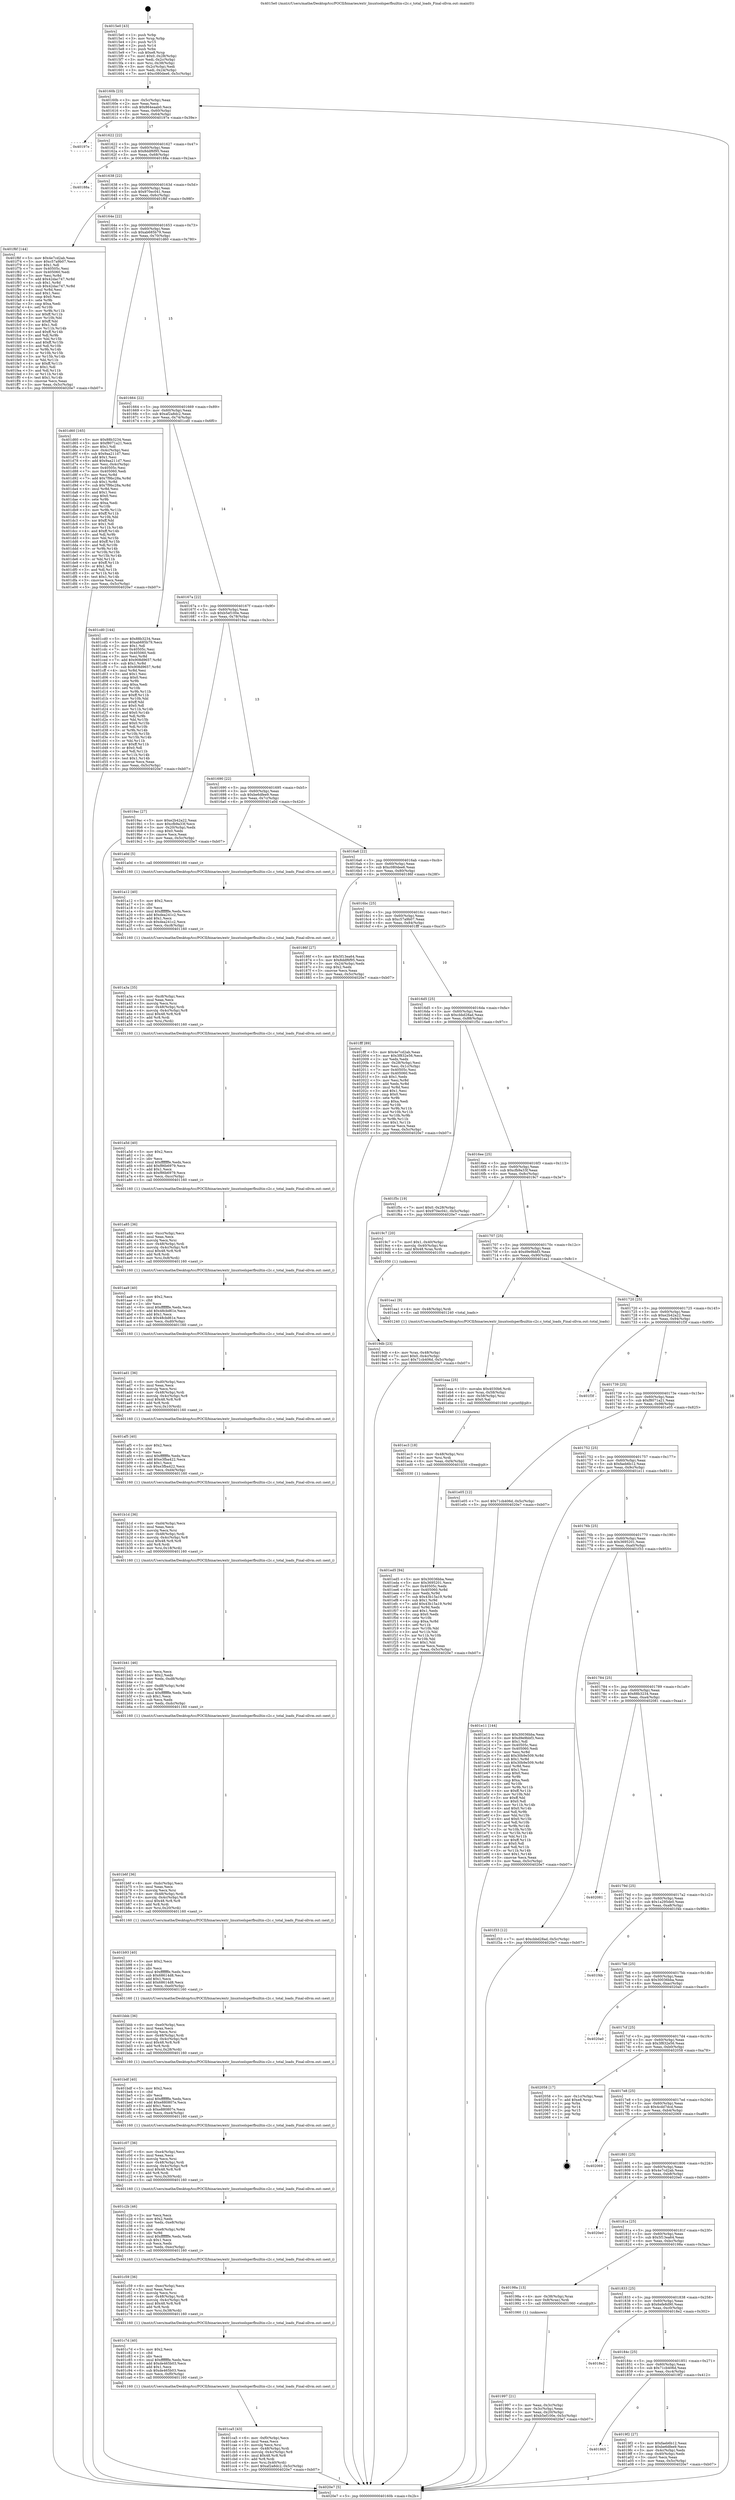digraph "0x4015e0" {
  label = "0x4015e0 (/mnt/c/Users/mathe/Desktop/tcc/POCII/binaries/extr_linuxtoolsperfbuiltin-c2c.c_total_loads_Final-ollvm.out::main(0))"
  labelloc = "t"
  node[shape=record]

  Entry [label="",width=0.3,height=0.3,shape=circle,fillcolor=black,style=filled]
  "0x40160b" [label="{
     0x40160b [23]\l
     | [instrs]\l
     &nbsp;&nbsp;0x40160b \<+3\>: mov -0x5c(%rbp),%eax\l
     &nbsp;&nbsp;0x40160e \<+2\>: mov %eax,%ecx\l
     &nbsp;&nbsp;0x401610 \<+6\>: sub $0x864eaab0,%ecx\l
     &nbsp;&nbsp;0x401616 \<+3\>: mov %eax,-0x60(%rbp)\l
     &nbsp;&nbsp;0x401619 \<+3\>: mov %ecx,-0x64(%rbp)\l
     &nbsp;&nbsp;0x40161c \<+6\>: je 000000000040197e \<main+0x39e\>\l
  }"]
  "0x40197e" [label="{
     0x40197e\l
  }", style=dashed]
  "0x401622" [label="{
     0x401622 [22]\l
     | [instrs]\l
     &nbsp;&nbsp;0x401622 \<+5\>: jmp 0000000000401627 \<main+0x47\>\l
     &nbsp;&nbsp;0x401627 \<+3\>: mov -0x60(%rbp),%eax\l
     &nbsp;&nbsp;0x40162a \<+5\>: sub $0x8ddf6f95,%eax\l
     &nbsp;&nbsp;0x40162f \<+3\>: mov %eax,-0x68(%rbp)\l
     &nbsp;&nbsp;0x401632 \<+6\>: je 000000000040188a \<main+0x2aa\>\l
  }"]
  Exit [label="",width=0.3,height=0.3,shape=circle,fillcolor=black,style=filled,peripheries=2]
  "0x40188a" [label="{
     0x40188a\l
  }", style=dashed]
  "0x401638" [label="{
     0x401638 [22]\l
     | [instrs]\l
     &nbsp;&nbsp;0x401638 \<+5\>: jmp 000000000040163d \<main+0x5d\>\l
     &nbsp;&nbsp;0x40163d \<+3\>: mov -0x60(%rbp),%eax\l
     &nbsp;&nbsp;0x401640 \<+5\>: sub $0x970ec041,%eax\l
     &nbsp;&nbsp;0x401645 \<+3\>: mov %eax,-0x6c(%rbp)\l
     &nbsp;&nbsp;0x401648 \<+6\>: je 0000000000401f6f \<main+0x98f\>\l
  }"]
  "0x401ed5" [label="{
     0x401ed5 [94]\l
     | [instrs]\l
     &nbsp;&nbsp;0x401ed5 \<+5\>: mov $0x30036bba,%eax\l
     &nbsp;&nbsp;0x401eda \<+5\>: mov $0x3695201,%ecx\l
     &nbsp;&nbsp;0x401edf \<+7\>: mov 0x40505c,%edx\l
     &nbsp;&nbsp;0x401ee6 \<+8\>: mov 0x405060,%r8d\l
     &nbsp;&nbsp;0x401eee \<+3\>: mov %edx,%r9d\l
     &nbsp;&nbsp;0x401ef1 \<+7\>: sub $0x43b15a19,%r9d\l
     &nbsp;&nbsp;0x401ef8 \<+4\>: sub $0x1,%r9d\l
     &nbsp;&nbsp;0x401efc \<+7\>: add $0x43b15a19,%r9d\l
     &nbsp;&nbsp;0x401f03 \<+4\>: imul %r9d,%edx\l
     &nbsp;&nbsp;0x401f07 \<+3\>: and $0x1,%edx\l
     &nbsp;&nbsp;0x401f0a \<+3\>: cmp $0x0,%edx\l
     &nbsp;&nbsp;0x401f0d \<+4\>: sete %r10b\l
     &nbsp;&nbsp;0x401f11 \<+4\>: cmp $0xa,%r8d\l
     &nbsp;&nbsp;0x401f15 \<+4\>: setl %r11b\l
     &nbsp;&nbsp;0x401f19 \<+3\>: mov %r10b,%bl\l
     &nbsp;&nbsp;0x401f1c \<+3\>: and %r11b,%bl\l
     &nbsp;&nbsp;0x401f1f \<+3\>: xor %r11b,%r10b\l
     &nbsp;&nbsp;0x401f22 \<+3\>: or %r10b,%bl\l
     &nbsp;&nbsp;0x401f25 \<+3\>: test $0x1,%bl\l
     &nbsp;&nbsp;0x401f28 \<+3\>: cmovne %ecx,%eax\l
     &nbsp;&nbsp;0x401f2b \<+3\>: mov %eax,-0x5c(%rbp)\l
     &nbsp;&nbsp;0x401f2e \<+5\>: jmp 00000000004020e7 \<main+0xb07\>\l
  }"]
  "0x401f6f" [label="{
     0x401f6f [144]\l
     | [instrs]\l
     &nbsp;&nbsp;0x401f6f \<+5\>: mov $0x4e7cd2ab,%eax\l
     &nbsp;&nbsp;0x401f74 \<+5\>: mov $0xc57a9b07,%ecx\l
     &nbsp;&nbsp;0x401f79 \<+2\>: mov $0x1,%dl\l
     &nbsp;&nbsp;0x401f7b \<+7\>: mov 0x40505c,%esi\l
     &nbsp;&nbsp;0x401f82 \<+7\>: mov 0x405060,%edi\l
     &nbsp;&nbsp;0x401f89 \<+3\>: mov %esi,%r8d\l
     &nbsp;&nbsp;0x401f8c \<+7\>: add $0x42dac747,%r8d\l
     &nbsp;&nbsp;0x401f93 \<+4\>: sub $0x1,%r8d\l
     &nbsp;&nbsp;0x401f97 \<+7\>: sub $0x42dac747,%r8d\l
     &nbsp;&nbsp;0x401f9e \<+4\>: imul %r8d,%esi\l
     &nbsp;&nbsp;0x401fa2 \<+3\>: and $0x1,%esi\l
     &nbsp;&nbsp;0x401fa5 \<+3\>: cmp $0x0,%esi\l
     &nbsp;&nbsp;0x401fa8 \<+4\>: sete %r9b\l
     &nbsp;&nbsp;0x401fac \<+3\>: cmp $0xa,%edi\l
     &nbsp;&nbsp;0x401faf \<+4\>: setl %r10b\l
     &nbsp;&nbsp;0x401fb3 \<+3\>: mov %r9b,%r11b\l
     &nbsp;&nbsp;0x401fb6 \<+4\>: xor $0xff,%r11b\l
     &nbsp;&nbsp;0x401fba \<+3\>: mov %r10b,%bl\l
     &nbsp;&nbsp;0x401fbd \<+3\>: xor $0xff,%bl\l
     &nbsp;&nbsp;0x401fc0 \<+3\>: xor $0x1,%dl\l
     &nbsp;&nbsp;0x401fc3 \<+3\>: mov %r11b,%r14b\l
     &nbsp;&nbsp;0x401fc6 \<+4\>: and $0xff,%r14b\l
     &nbsp;&nbsp;0x401fca \<+3\>: and %dl,%r9b\l
     &nbsp;&nbsp;0x401fcd \<+3\>: mov %bl,%r15b\l
     &nbsp;&nbsp;0x401fd0 \<+4\>: and $0xff,%r15b\l
     &nbsp;&nbsp;0x401fd4 \<+3\>: and %dl,%r10b\l
     &nbsp;&nbsp;0x401fd7 \<+3\>: or %r9b,%r14b\l
     &nbsp;&nbsp;0x401fda \<+3\>: or %r10b,%r15b\l
     &nbsp;&nbsp;0x401fdd \<+3\>: xor %r15b,%r14b\l
     &nbsp;&nbsp;0x401fe0 \<+3\>: or %bl,%r11b\l
     &nbsp;&nbsp;0x401fe3 \<+4\>: xor $0xff,%r11b\l
     &nbsp;&nbsp;0x401fe7 \<+3\>: or $0x1,%dl\l
     &nbsp;&nbsp;0x401fea \<+3\>: and %dl,%r11b\l
     &nbsp;&nbsp;0x401fed \<+3\>: or %r11b,%r14b\l
     &nbsp;&nbsp;0x401ff0 \<+4\>: test $0x1,%r14b\l
     &nbsp;&nbsp;0x401ff4 \<+3\>: cmovne %ecx,%eax\l
     &nbsp;&nbsp;0x401ff7 \<+3\>: mov %eax,-0x5c(%rbp)\l
     &nbsp;&nbsp;0x401ffa \<+5\>: jmp 00000000004020e7 \<main+0xb07\>\l
  }"]
  "0x40164e" [label="{
     0x40164e [22]\l
     | [instrs]\l
     &nbsp;&nbsp;0x40164e \<+5\>: jmp 0000000000401653 \<main+0x73\>\l
     &nbsp;&nbsp;0x401653 \<+3\>: mov -0x60(%rbp),%eax\l
     &nbsp;&nbsp;0x401656 \<+5\>: sub $0xab685b79,%eax\l
     &nbsp;&nbsp;0x40165b \<+3\>: mov %eax,-0x70(%rbp)\l
     &nbsp;&nbsp;0x40165e \<+6\>: je 0000000000401d60 \<main+0x780\>\l
  }"]
  "0x401ec3" [label="{
     0x401ec3 [18]\l
     | [instrs]\l
     &nbsp;&nbsp;0x401ec3 \<+4\>: mov -0x48(%rbp),%rsi\l
     &nbsp;&nbsp;0x401ec7 \<+3\>: mov %rsi,%rdi\l
     &nbsp;&nbsp;0x401eca \<+6\>: mov %eax,-0xf4(%rbp)\l
     &nbsp;&nbsp;0x401ed0 \<+5\>: call 0000000000401030 \<free@plt\>\l
     | [calls]\l
     &nbsp;&nbsp;0x401030 \{1\} (unknown)\l
  }"]
  "0x401d60" [label="{
     0x401d60 [165]\l
     | [instrs]\l
     &nbsp;&nbsp;0x401d60 \<+5\>: mov $0x88b3234,%eax\l
     &nbsp;&nbsp;0x401d65 \<+5\>: mov $0xf8071a21,%ecx\l
     &nbsp;&nbsp;0x401d6a \<+2\>: mov $0x1,%dl\l
     &nbsp;&nbsp;0x401d6c \<+3\>: mov -0x4c(%rbp),%esi\l
     &nbsp;&nbsp;0x401d6f \<+6\>: sub $0x9aa211d7,%esi\l
     &nbsp;&nbsp;0x401d75 \<+3\>: add $0x1,%esi\l
     &nbsp;&nbsp;0x401d78 \<+6\>: add $0x9aa211d7,%esi\l
     &nbsp;&nbsp;0x401d7e \<+3\>: mov %esi,-0x4c(%rbp)\l
     &nbsp;&nbsp;0x401d81 \<+7\>: mov 0x40505c,%esi\l
     &nbsp;&nbsp;0x401d88 \<+7\>: mov 0x405060,%edi\l
     &nbsp;&nbsp;0x401d8f \<+3\>: mov %esi,%r8d\l
     &nbsp;&nbsp;0x401d92 \<+7\>: add $0x7f9bc28a,%r8d\l
     &nbsp;&nbsp;0x401d99 \<+4\>: sub $0x1,%r8d\l
     &nbsp;&nbsp;0x401d9d \<+7\>: sub $0x7f9bc28a,%r8d\l
     &nbsp;&nbsp;0x401da4 \<+4\>: imul %r8d,%esi\l
     &nbsp;&nbsp;0x401da8 \<+3\>: and $0x1,%esi\l
     &nbsp;&nbsp;0x401dab \<+3\>: cmp $0x0,%esi\l
     &nbsp;&nbsp;0x401dae \<+4\>: sete %r9b\l
     &nbsp;&nbsp;0x401db2 \<+3\>: cmp $0xa,%edi\l
     &nbsp;&nbsp;0x401db5 \<+4\>: setl %r10b\l
     &nbsp;&nbsp;0x401db9 \<+3\>: mov %r9b,%r11b\l
     &nbsp;&nbsp;0x401dbc \<+4\>: xor $0xff,%r11b\l
     &nbsp;&nbsp;0x401dc0 \<+3\>: mov %r10b,%bl\l
     &nbsp;&nbsp;0x401dc3 \<+3\>: xor $0xff,%bl\l
     &nbsp;&nbsp;0x401dc6 \<+3\>: xor $0x1,%dl\l
     &nbsp;&nbsp;0x401dc9 \<+3\>: mov %r11b,%r14b\l
     &nbsp;&nbsp;0x401dcc \<+4\>: and $0xff,%r14b\l
     &nbsp;&nbsp;0x401dd0 \<+3\>: and %dl,%r9b\l
     &nbsp;&nbsp;0x401dd3 \<+3\>: mov %bl,%r15b\l
     &nbsp;&nbsp;0x401dd6 \<+4\>: and $0xff,%r15b\l
     &nbsp;&nbsp;0x401dda \<+3\>: and %dl,%r10b\l
     &nbsp;&nbsp;0x401ddd \<+3\>: or %r9b,%r14b\l
     &nbsp;&nbsp;0x401de0 \<+3\>: or %r10b,%r15b\l
     &nbsp;&nbsp;0x401de3 \<+3\>: xor %r15b,%r14b\l
     &nbsp;&nbsp;0x401de6 \<+3\>: or %bl,%r11b\l
     &nbsp;&nbsp;0x401de9 \<+4\>: xor $0xff,%r11b\l
     &nbsp;&nbsp;0x401ded \<+3\>: or $0x1,%dl\l
     &nbsp;&nbsp;0x401df0 \<+3\>: and %dl,%r11b\l
     &nbsp;&nbsp;0x401df3 \<+3\>: or %r11b,%r14b\l
     &nbsp;&nbsp;0x401df6 \<+4\>: test $0x1,%r14b\l
     &nbsp;&nbsp;0x401dfa \<+3\>: cmovne %ecx,%eax\l
     &nbsp;&nbsp;0x401dfd \<+3\>: mov %eax,-0x5c(%rbp)\l
     &nbsp;&nbsp;0x401e00 \<+5\>: jmp 00000000004020e7 \<main+0xb07\>\l
  }"]
  "0x401664" [label="{
     0x401664 [22]\l
     | [instrs]\l
     &nbsp;&nbsp;0x401664 \<+5\>: jmp 0000000000401669 \<main+0x89\>\l
     &nbsp;&nbsp;0x401669 \<+3\>: mov -0x60(%rbp),%eax\l
     &nbsp;&nbsp;0x40166c \<+5\>: sub $0xaf2a8dc2,%eax\l
     &nbsp;&nbsp;0x401671 \<+3\>: mov %eax,-0x74(%rbp)\l
     &nbsp;&nbsp;0x401674 \<+6\>: je 0000000000401cd0 \<main+0x6f0\>\l
  }"]
  "0x401eaa" [label="{
     0x401eaa [25]\l
     | [instrs]\l
     &nbsp;&nbsp;0x401eaa \<+10\>: movabs $0x4030b6,%rdi\l
     &nbsp;&nbsp;0x401eb4 \<+4\>: mov %rax,-0x58(%rbp)\l
     &nbsp;&nbsp;0x401eb8 \<+4\>: mov -0x58(%rbp),%rsi\l
     &nbsp;&nbsp;0x401ebc \<+2\>: mov $0x0,%al\l
     &nbsp;&nbsp;0x401ebe \<+5\>: call 0000000000401040 \<printf@plt\>\l
     | [calls]\l
     &nbsp;&nbsp;0x401040 \{1\} (unknown)\l
  }"]
  "0x401cd0" [label="{
     0x401cd0 [144]\l
     | [instrs]\l
     &nbsp;&nbsp;0x401cd0 \<+5\>: mov $0x88b3234,%eax\l
     &nbsp;&nbsp;0x401cd5 \<+5\>: mov $0xab685b79,%ecx\l
     &nbsp;&nbsp;0x401cda \<+2\>: mov $0x1,%dl\l
     &nbsp;&nbsp;0x401cdc \<+7\>: mov 0x40505c,%esi\l
     &nbsp;&nbsp;0x401ce3 \<+7\>: mov 0x405060,%edi\l
     &nbsp;&nbsp;0x401cea \<+3\>: mov %esi,%r8d\l
     &nbsp;&nbsp;0x401ced \<+7\>: add $0x908d9657,%r8d\l
     &nbsp;&nbsp;0x401cf4 \<+4\>: sub $0x1,%r8d\l
     &nbsp;&nbsp;0x401cf8 \<+7\>: sub $0x908d9657,%r8d\l
     &nbsp;&nbsp;0x401cff \<+4\>: imul %r8d,%esi\l
     &nbsp;&nbsp;0x401d03 \<+3\>: and $0x1,%esi\l
     &nbsp;&nbsp;0x401d06 \<+3\>: cmp $0x0,%esi\l
     &nbsp;&nbsp;0x401d09 \<+4\>: sete %r9b\l
     &nbsp;&nbsp;0x401d0d \<+3\>: cmp $0xa,%edi\l
     &nbsp;&nbsp;0x401d10 \<+4\>: setl %r10b\l
     &nbsp;&nbsp;0x401d14 \<+3\>: mov %r9b,%r11b\l
     &nbsp;&nbsp;0x401d17 \<+4\>: xor $0xff,%r11b\l
     &nbsp;&nbsp;0x401d1b \<+3\>: mov %r10b,%bl\l
     &nbsp;&nbsp;0x401d1e \<+3\>: xor $0xff,%bl\l
     &nbsp;&nbsp;0x401d21 \<+3\>: xor $0x0,%dl\l
     &nbsp;&nbsp;0x401d24 \<+3\>: mov %r11b,%r14b\l
     &nbsp;&nbsp;0x401d27 \<+4\>: and $0x0,%r14b\l
     &nbsp;&nbsp;0x401d2b \<+3\>: and %dl,%r9b\l
     &nbsp;&nbsp;0x401d2e \<+3\>: mov %bl,%r15b\l
     &nbsp;&nbsp;0x401d31 \<+4\>: and $0x0,%r15b\l
     &nbsp;&nbsp;0x401d35 \<+3\>: and %dl,%r10b\l
     &nbsp;&nbsp;0x401d38 \<+3\>: or %r9b,%r14b\l
     &nbsp;&nbsp;0x401d3b \<+3\>: or %r10b,%r15b\l
     &nbsp;&nbsp;0x401d3e \<+3\>: xor %r15b,%r14b\l
     &nbsp;&nbsp;0x401d41 \<+3\>: or %bl,%r11b\l
     &nbsp;&nbsp;0x401d44 \<+4\>: xor $0xff,%r11b\l
     &nbsp;&nbsp;0x401d48 \<+3\>: or $0x0,%dl\l
     &nbsp;&nbsp;0x401d4b \<+3\>: and %dl,%r11b\l
     &nbsp;&nbsp;0x401d4e \<+3\>: or %r11b,%r14b\l
     &nbsp;&nbsp;0x401d51 \<+4\>: test $0x1,%r14b\l
     &nbsp;&nbsp;0x401d55 \<+3\>: cmovne %ecx,%eax\l
     &nbsp;&nbsp;0x401d58 \<+3\>: mov %eax,-0x5c(%rbp)\l
     &nbsp;&nbsp;0x401d5b \<+5\>: jmp 00000000004020e7 \<main+0xb07\>\l
  }"]
  "0x40167a" [label="{
     0x40167a [22]\l
     | [instrs]\l
     &nbsp;&nbsp;0x40167a \<+5\>: jmp 000000000040167f \<main+0x9f\>\l
     &nbsp;&nbsp;0x40167f \<+3\>: mov -0x60(%rbp),%eax\l
     &nbsp;&nbsp;0x401682 \<+5\>: sub $0xb5ef100e,%eax\l
     &nbsp;&nbsp;0x401687 \<+3\>: mov %eax,-0x78(%rbp)\l
     &nbsp;&nbsp;0x40168a \<+6\>: je 00000000004019ac \<main+0x3cc\>\l
  }"]
  "0x401ca5" [label="{
     0x401ca5 [43]\l
     | [instrs]\l
     &nbsp;&nbsp;0x401ca5 \<+6\>: mov -0xf0(%rbp),%ecx\l
     &nbsp;&nbsp;0x401cab \<+3\>: imul %eax,%ecx\l
     &nbsp;&nbsp;0x401cae \<+3\>: movslq %ecx,%rsi\l
     &nbsp;&nbsp;0x401cb1 \<+4\>: mov -0x48(%rbp),%rdi\l
     &nbsp;&nbsp;0x401cb5 \<+4\>: movslq -0x4c(%rbp),%r8\l
     &nbsp;&nbsp;0x401cb9 \<+4\>: imul $0x48,%r8,%r8\l
     &nbsp;&nbsp;0x401cbd \<+3\>: add %r8,%rdi\l
     &nbsp;&nbsp;0x401cc0 \<+4\>: mov %rsi,0x40(%rdi)\l
     &nbsp;&nbsp;0x401cc4 \<+7\>: movl $0xaf2a8dc2,-0x5c(%rbp)\l
     &nbsp;&nbsp;0x401ccb \<+5\>: jmp 00000000004020e7 \<main+0xb07\>\l
  }"]
  "0x4019ac" [label="{
     0x4019ac [27]\l
     | [instrs]\l
     &nbsp;&nbsp;0x4019ac \<+5\>: mov $0xe2b42a22,%eax\l
     &nbsp;&nbsp;0x4019b1 \<+5\>: mov $0xcfb9a33f,%ecx\l
     &nbsp;&nbsp;0x4019b6 \<+3\>: mov -0x20(%rbp),%edx\l
     &nbsp;&nbsp;0x4019b9 \<+3\>: cmp $0x0,%edx\l
     &nbsp;&nbsp;0x4019bc \<+3\>: cmove %ecx,%eax\l
     &nbsp;&nbsp;0x4019bf \<+3\>: mov %eax,-0x5c(%rbp)\l
     &nbsp;&nbsp;0x4019c2 \<+5\>: jmp 00000000004020e7 \<main+0xb07\>\l
  }"]
  "0x401690" [label="{
     0x401690 [22]\l
     | [instrs]\l
     &nbsp;&nbsp;0x401690 \<+5\>: jmp 0000000000401695 \<main+0xb5\>\l
     &nbsp;&nbsp;0x401695 \<+3\>: mov -0x60(%rbp),%eax\l
     &nbsp;&nbsp;0x401698 \<+5\>: sub $0xbe6dfee9,%eax\l
     &nbsp;&nbsp;0x40169d \<+3\>: mov %eax,-0x7c(%rbp)\l
     &nbsp;&nbsp;0x4016a0 \<+6\>: je 0000000000401a0d \<main+0x42d\>\l
  }"]
  "0x401c7d" [label="{
     0x401c7d [40]\l
     | [instrs]\l
     &nbsp;&nbsp;0x401c7d \<+5\>: mov $0x2,%ecx\l
     &nbsp;&nbsp;0x401c82 \<+1\>: cltd\l
     &nbsp;&nbsp;0x401c83 \<+2\>: idiv %ecx\l
     &nbsp;&nbsp;0x401c85 \<+6\>: imul $0xfffffffe,%edx,%ecx\l
     &nbsp;&nbsp;0x401c8b \<+6\>: add $0xde465b03,%ecx\l
     &nbsp;&nbsp;0x401c91 \<+3\>: add $0x1,%ecx\l
     &nbsp;&nbsp;0x401c94 \<+6\>: sub $0xde465b03,%ecx\l
     &nbsp;&nbsp;0x401c9a \<+6\>: mov %ecx,-0xf0(%rbp)\l
     &nbsp;&nbsp;0x401ca0 \<+5\>: call 0000000000401160 \<next_i\>\l
     | [calls]\l
     &nbsp;&nbsp;0x401160 \{1\} (/mnt/c/Users/mathe/Desktop/tcc/POCII/binaries/extr_linuxtoolsperfbuiltin-c2c.c_total_loads_Final-ollvm.out::next_i)\l
  }"]
  "0x401a0d" [label="{
     0x401a0d [5]\l
     | [instrs]\l
     &nbsp;&nbsp;0x401a0d \<+5\>: call 0000000000401160 \<next_i\>\l
     | [calls]\l
     &nbsp;&nbsp;0x401160 \{1\} (/mnt/c/Users/mathe/Desktop/tcc/POCII/binaries/extr_linuxtoolsperfbuiltin-c2c.c_total_loads_Final-ollvm.out::next_i)\l
  }"]
  "0x4016a6" [label="{
     0x4016a6 [22]\l
     | [instrs]\l
     &nbsp;&nbsp;0x4016a6 \<+5\>: jmp 00000000004016ab \<main+0xcb\>\l
     &nbsp;&nbsp;0x4016ab \<+3\>: mov -0x60(%rbp),%eax\l
     &nbsp;&nbsp;0x4016ae \<+5\>: sub $0xc080dee6,%eax\l
     &nbsp;&nbsp;0x4016b3 \<+3\>: mov %eax,-0x80(%rbp)\l
     &nbsp;&nbsp;0x4016b6 \<+6\>: je 000000000040186f \<main+0x28f\>\l
  }"]
  "0x401c59" [label="{
     0x401c59 [36]\l
     | [instrs]\l
     &nbsp;&nbsp;0x401c59 \<+6\>: mov -0xec(%rbp),%ecx\l
     &nbsp;&nbsp;0x401c5f \<+3\>: imul %eax,%ecx\l
     &nbsp;&nbsp;0x401c62 \<+3\>: movslq %ecx,%rsi\l
     &nbsp;&nbsp;0x401c65 \<+4\>: mov -0x48(%rbp),%rdi\l
     &nbsp;&nbsp;0x401c69 \<+4\>: movslq -0x4c(%rbp),%r8\l
     &nbsp;&nbsp;0x401c6d \<+4\>: imul $0x48,%r8,%r8\l
     &nbsp;&nbsp;0x401c71 \<+3\>: add %r8,%rdi\l
     &nbsp;&nbsp;0x401c74 \<+4\>: mov %rsi,0x38(%rdi)\l
     &nbsp;&nbsp;0x401c78 \<+5\>: call 0000000000401160 \<next_i\>\l
     | [calls]\l
     &nbsp;&nbsp;0x401160 \{1\} (/mnt/c/Users/mathe/Desktop/tcc/POCII/binaries/extr_linuxtoolsperfbuiltin-c2c.c_total_loads_Final-ollvm.out::next_i)\l
  }"]
  "0x40186f" [label="{
     0x40186f [27]\l
     | [instrs]\l
     &nbsp;&nbsp;0x40186f \<+5\>: mov $0x5f13ea64,%eax\l
     &nbsp;&nbsp;0x401874 \<+5\>: mov $0x8ddf6f95,%ecx\l
     &nbsp;&nbsp;0x401879 \<+3\>: mov -0x24(%rbp),%edx\l
     &nbsp;&nbsp;0x40187c \<+3\>: cmp $0x2,%edx\l
     &nbsp;&nbsp;0x40187f \<+3\>: cmovne %ecx,%eax\l
     &nbsp;&nbsp;0x401882 \<+3\>: mov %eax,-0x5c(%rbp)\l
     &nbsp;&nbsp;0x401885 \<+5\>: jmp 00000000004020e7 \<main+0xb07\>\l
  }"]
  "0x4016bc" [label="{
     0x4016bc [25]\l
     | [instrs]\l
     &nbsp;&nbsp;0x4016bc \<+5\>: jmp 00000000004016c1 \<main+0xe1\>\l
     &nbsp;&nbsp;0x4016c1 \<+3\>: mov -0x60(%rbp),%eax\l
     &nbsp;&nbsp;0x4016c4 \<+5\>: sub $0xc57a9b07,%eax\l
     &nbsp;&nbsp;0x4016c9 \<+6\>: mov %eax,-0x84(%rbp)\l
     &nbsp;&nbsp;0x4016cf \<+6\>: je 0000000000401fff \<main+0xa1f\>\l
  }"]
  "0x4020e7" [label="{
     0x4020e7 [5]\l
     | [instrs]\l
     &nbsp;&nbsp;0x4020e7 \<+5\>: jmp 000000000040160b \<main+0x2b\>\l
  }"]
  "0x4015e0" [label="{
     0x4015e0 [43]\l
     | [instrs]\l
     &nbsp;&nbsp;0x4015e0 \<+1\>: push %rbp\l
     &nbsp;&nbsp;0x4015e1 \<+3\>: mov %rsp,%rbp\l
     &nbsp;&nbsp;0x4015e4 \<+2\>: push %r15\l
     &nbsp;&nbsp;0x4015e6 \<+2\>: push %r14\l
     &nbsp;&nbsp;0x4015e8 \<+1\>: push %rbx\l
     &nbsp;&nbsp;0x4015e9 \<+7\>: sub $0xe8,%rsp\l
     &nbsp;&nbsp;0x4015f0 \<+7\>: movl $0x0,-0x28(%rbp)\l
     &nbsp;&nbsp;0x4015f7 \<+3\>: mov %edi,-0x2c(%rbp)\l
     &nbsp;&nbsp;0x4015fa \<+4\>: mov %rsi,-0x38(%rbp)\l
     &nbsp;&nbsp;0x4015fe \<+3\>: mov -0x2c(%rbp),%edi\l
     &nbsp;&nbsp;0x401601 \<+3\>: mov %edi,-0x24(%rbp)\l
     &nbsp;&nbsp;0x401604 \<+7\>: movl $0xc080dee6,-0x5c(%rbp)\l
  }"]
  "0x401c2b" [label="{
     0x401c2b [46]\l
     | [instrs]\l
     &nbsp;&nbsp;0x401c2b \<+2\>: xor %ecx,%ecx\l
     &nbsp;&nbsp;0x401c2d \<+5\>: mov $0x2,%edx\l
     &nbsp;&nbsp;0x401c32 \<+6\>: mov %edx,-0xe8(%rbp)\l
     &nbsp;&nbsp;0x401c38 \<+1\>: cltd\l
     &nbsp;&nbsp;0x401c39 \<+7\>: mov -0xe8(%rbp),%r9d\l
     &nbsp;&nbsp;0x401c40 \<+3\>: idiv %r9d\l
     &nbsp;&nbsp;0x401c43 \<+6\>: imul $0xfffffffe,%edx,%edx\l
     &nbsp;&nbsp;0x401c49 \<+3\>: sub $0x1,%ecx\l
     &nbsp;&nbsp;0x401c4c \<+2\>: sub %ecx,%edx\l
     &nbsp;&nbsp;0x401c4e \<+6\>: mov %edx,-0xec(%rbp)\l
     &nbsp;&nbsp;0x401c54 \<+5\>: call 0000000000401160 \<next_i\>\l
     | [calls]\l
     &nbsp;&nbsp;0x401160 \{1\} (/mnt/c/Users/mathe/Desktop/tcc/POCII/binaries/extr_linuxtoolsperfbuiltin-c2c.c_total_loads_Final-ollvm.out::next_i)\l
  }"]
  "0x401fff" [label="{
     0x401fff [89]\l
     | [instrs]\l
     &nbsp;&nbsp;0x401fff \<+5\>: mov $0x4e7cd2ab,%eax\l
     &nbsp;&nbsp;0x402004 \<+5\>: mov $0x3f832e56,%ecx\l
     &nbsp;&nbsp;0x402009 \<+2\>: xor %edx,%edx\l
     &nbsp;&nbsp;0x40200b \<+3\>: mov -0x28(%rbp),%esi\l
     &nbsp;&nbsp;0x40200e \<+3\>: mov %esi,-0x1c(%rbp)\l
     &nbsp;&nbsp;0x402011 \<+7\>: mov 0x40505c,%esi\l
     &nbsp;&nbsp;0x402018 \<+7\>: mov 0x405060,%edi\l
     &nbsp;&nbsp;0x40201f \<+3\>: sub $0x1,%edx\l
     &nbsp;&nbsp;0x402022 \<+3\>: mov %esi,%r8d\l
     &nbsp;&nbsp;0x402025 \<+3\>: add %edx,%r8d\l
     &nbsp;&nbsp;0x402028 \<+4\>: imul %r8d,%esi\l
     &nbsp;&nbsp;0x40202c \<+3\>: and $0x1,%esi\l
     &nbsp;&nbsp;0x40202f \<+3\>: cmp $0x0,%esi\l
     &nbsp;&nbsp;0x402032 \<+4\>: sete %r9b\l
     &nbsp;&nbsp;0x402036 \<+3\>: cmp $0xa,%edi\l
     &nbsp;&nbsp;0x402039 \<+4\>: setl %r10b\l
     &nbsp;&nbsp;0x40203d \<+3\>: mov %r9b,%r11b\l
     &nbsp;&nbsp;0x402040 \<+3\>: and %r10b,%r11b\l
     &nbsp;&nbsp;0x402043 \<+3\>: xor %r10b,%r9b\l
     &nbsp;&nbsp;0x402046 \<+3\>: or %r9b,%r11b\l
     &nbsp;&nbsp;0x402049 \<+4\>: test $0x1,%r11b\l
     &nbsp;&nbsp;0x40204d \<+3\>: cmovne %ecx,%eax\l
     &nbsp;&nbsp;0x402050 \<+3\>: mov %eax,-0x5c(%rbp)\l
     &nbsp;&nbsp;0x402053 \<+5\>: jmp 00000000004020e7 \<main+0xb07\>\l
  }"]
  "0x4016d5" [label="{
     0x4016d5 [25]\l
     | [instrs]\l
     &nbsp;&nbsp;0x4016d5 \<+5\>: jmp 00000000004016da \<main+0xfa\>\l
     &nbsp;&nbsp;0x4016da \<+3\>: mov -0x60(%rbp),%eax\l
     &nbsp;&nbsp;0x4016dd \<+5\>: sub $0xcbbd28ad,%eax\l
     &nbsp;&nbsp;0x4016e2 \<+6\>: mov %eax,-0x88(%rbp)\l
     &nbsp;&nbsp;0x4016e8 \<+6\>: je 0000000000401f5c \<main+0x97c\>\l
  }"]
  "0x401c07" [label="{
     0x401c07 [36]\l
     | [instrs]\l
     &nbsp;&nbsp;0x401c07 \<+6\>: mov -0xe4(%rbp),%ecx\l
     &nbsp;&nbsp;0x401c0d \<+3\>: imul %eax,%ecx\l
     &nbsp;&nbsp;0x401c10 \<+3\>: movslq %ecx,%rsi\l
     &nbsp;&nbsp;0x401c13 \<+4\>: mov -0x48(%rbp),%rdi\l
     &nbsp;&nbsp;0x401c17 \<+4\>: movslq -0x4c(%rbp),%r8\l
     &nbsp;&nbsp;0x401c1b \<+4\>: imul $0x48,%r8,%r8\l
     &nbsp;&nbsp;0x401c1f \<+3\>: add %r8,%rdi\l
     &nbsp;&nbsp;0x401c22 \<+4\>: mov %rsi,0x30(%rdi)\l
     &nbsp;&nbsp;0x401c26 \<+5\>: call 0000000000401160 \<next_i\>\l
     | [calls]\l
     &nbsp;&nbsp;0x401160 \{1\} (/mnt/c/Users/mathe/Desktop/tcc/POCII/binaries/extr_linuxtoolsperfbuiltin-c2c.c_total_loads_Final-ollvm.out::next_i)\l
  }"]
  "0x401f5c" [label="{
     0x401f5c [19]\l
     | [instrs]\l
     &nbsp;&nbsp;0x401f5c \<+7\>: movl $0x0,-0x28(%rbp)\l
     &nbsp;&nbsp;0x401f63 \<+7\>: movl $0x970ec041,-0x5c(%rbp)\l
     &nbsp;&nbsp;0x401f6a \<+5\>: jmp 00000000004020e7 \<main+0xb07\>\l
  }"]
  "0x4016ee" [label="{
     0x4016ee [25]\l
     | [instrs]\l
     &nbsp;&nbsp;0x4016ee \<+5\>: jmp 00000000004016f3 \<main+0x113\>\l
     &nbsp;&nbsp;0x4016f3 \<+3\>: mov -0x60(%rbp),%eax\l
     &nbsp;&nbsp;0x4016f6 \<+5\>: sub $0xcfb9a33f,%eax\l
     &nbsp;&nbsp;0x4016fb \<+6\>: mov %eax,-0x8c(%rbp)\l
     &nbsp;&nbsp;0x401701 \<+6\>: je 00000000004019c7 \<main+0x3e7\>\l
  }"]
  "0x401bdf" [label="{
     0x401bdf [40]\l
     | [instrs]\l
     &nbsp;&nbsp;0x401bdf \<+5\>: mov $0x2,%ecx\l
     &nbsp;&nbsp;0x401be4 \<+1\>: cltd\l
     &nbsp;&nbsp;0x401be5 \<+2\>: idiv %ecx\l
     &nbsp;&nbsp;0x401be7 \<+6\>: imul $0xfffffffe,%edx,%ecx\l
     &nbsp;&nbsp;0x401bed \<+6\>: add $0xe880807e,%ecx\l
     &nbsp;&nbsp;0x401bf3 \<+3\>: add $0x1,%ecx\l
     &nbsp;&nbsp;0x401bf6 \<+6\>: sub $0xe880807e,%ecx\l
     &nbsp;&nbsp;0x401bfc \<+6\>: mov %ecx,-0xe4(%rbp)\l
     &nbsp;&nbsp;0x401c02 \<+5\>: call 0000000000401160 \<next_i\>\l
     | [calls]\l
     &nbsp;&nbsp;0x401160 \{1\} (/mnt/c/Users/mathe/Desktop/tcc/POCII/binaries/extr_linuxtoolsperfbuiltin-c2c.c_total_loads_Final-ollvm.out::next_i)\l
  }"]
  "0x4019c7" [label="{
     0x4019c7 [20]\l
     | [instrs]\l
     &nbsp;&nbsp;0x4019c7 \<+7\>: movl $0x1,-0x40(%rbp)\l
     &nbsp;&nbsp;0x4019ce \<+4\>: movslq -0x40(%rbp),%rax\l
     &nbsp;&nbsp;0x4019d2 \<+4\>: imul $0x48,%rax,%rdi\l
     &nbsp;&nbsp;0x4019d6 \<+5\>: call 0000000000401050 \<malloc@plt\>\l
     | [calls]\l
     &nbsp;&nbsp;0x401050 \{1\} (unknown)\l
  }"]
  "0x401707" [label="{
     0x401707 [25]\l
     | [instrs]\l
     &nbsp;&nbsp;0x401707 \<+5\>: jmp 000000000040170c \<main+0x12c\>\l
     &nbsp;&nbsp;0x40170c \<+3\>: mov -0x60(%rbp),%eax\l
     &nbsp;&nbsp;0x40170f \<+5\>: sub $0xd9e9bbf3,%eax\l
     &nbsp;&nbsp;0x401714 \<+6\>: mov %eax,-0x90(%rbp)\l
     &nbsp;&nbsp;0x40171a \<+6\>: je 0000000000401ea1 \<main+0x8c1\>\l
  }"]
  "0x401bbb" [label="{
     0x401bbb [36]\l
     | [instrs]\l
     &nbsp;&nbsp;0x401bbb \<+6\>: mov -0xe0(%rbp),%ecx\l
     &nbsp;&nbsp;0x401bc1 \<+3\>: imul %eax,%ecx\l
     &nbsp;&nbsp;0x401bc4 \<+3\>: movslq %ecx,%rsi\l
     &nbsp;&nbsp;0x401bc7 \<+4\>: mov -0x48(%rbp),%rdi\l
     &nbsp;&nbsp;0x401bcb \<+4\>: movslq -0x4c(%rbp),%r8\l
     &nbsp;&nbsp;0x401bcf \<+4\>: imul $0x48,%r8,%r8\l
     &nbsp;&nbsp;0x401bd3 \<+3\>: add %r8,%rdi\l
     &nbsp;&nbsp;0x401bd6 \<+4\>: mov %rsi,0x28(%rdi)\l
     &nbsp;&nbsp;0x401bda \<+5\>: call 0000000000401160 \<next_i\>\l
     | [calls]\l
     &nbsp;&nbsp;0x401160 \{1\} (/mnt/c/Users/mathe/Desktop/tcc/POCII/binaries/extr_linuxtoolsperfbuiltin-c2c.c_total_loads_Final-ollvm.out::next_i)\l
  }"]
  "0x401ea1" [label="{
     0x401ea1 [9]\l
     | [instrs]\l
     &nbsp;&nbsp;0x401ea1 \<+4\>: mov -0x48(%rbp),%rdi\l
     &nbsp;&nbsp;0x401ea5 \<+5\>: call 0000000000401240 \<total_loads\>\l
     | [calls]\l
     &nbsp;&nbsp;0x401240 \{1\} (/mnt/c/Users/mathe/Desktop/tcc/POCII/binaries/extr_linuxtoolsperfbuiltin-c2c.c_total_loads_Final-ollvm.out::total_loads)\l
  }"]
  "0x401720" [label="{
     0x401720 [25]\l
     | [instrs]\l
     &nbsp;&nbsp;0x401720 \<+5\>: jmp 0000000000401725 \<main+0x145\>\l
     &nbsp;&nbsp;0x401725 \<+3\>: mov -0x60(%rbp),%eax\l
     &nbsp;&nbsp;0x401728 \<+5\>: sub $0xe2b42a22,%eax\l
     &nbsp;&nbsp;0x40172d \<+6\>: mov %eax,-0x94(%rbp)\l
     &nbsp;&nbsp;0x401733 \<+6\>: je 0000000000401f3f \<main+0x95f\>\l
  }"]
  "0x401b93" [label="{
     0x401b93 [40]\l
     | [instrs]\l
     &nbsp;&nbsp;0x401b93 \<+5\>: mov $0x2,%ecx\l
     &nbsp;&nbsp;0x401b98 \<+1\>: cltd\l
     &nbsp;&nbsp;0x401b99 \<+2\>: idiv %ecx\l
     &nbsp;&nbsp;0x401b9b \<+6\>: imul $0xfffffffe,%edx,%ecx\l
     &nbsp;&nbsp;0x401ba1 \<+6\>: sub $0x68614d8,%ecx\l
     &nbsp;&nbsp;0x401ba7 \<+3\>: add $0x1,%ecx\l
     &nbsp;&nbsp;0x401baa \<+6\>: add $0x68614d8,%ecx\l
     &nbsp;&nbsp;0x401bb0 \<+6\>: mov %ecx,-0xe0(%rbp)\l
     &nbsp;&nbsp;0x401bb6 \<+5\>: call 0000000000401160 \<next_i\>\l
     | [calls]\l
     &nbsp;&nbsp;0x401160 \{1\} (/mnt/c/Users/mathe/Desktop/tcc/POCII/binaries/extr_linuxtoolsperfbuiltin-c2c.c_total_loads_Final-ollvm.out::next_i)\l
  }"]
  "0x401f3f" [label="{
     0x401f3f\l
  }", style=dashed]
  "0x401739" [label="{
     0x401739 [25]\l
     | [instrs]\l
     &nbsp;&nbsp;0x401739 \<+5\>: jmp 000000000040173e \<main+0x15e\>\l
     &nbsp;&nbsp;0x40173e \<+3\>: mov -0x60(%rbp),%eax\l
     &nbsp;&nbsp;0x401741 \<+5\>: sub $0xf8071a21,%eax\l
     &nbsp;&nbsp;0x401746 \<+6\>: mov %eax,-0x98(%rbp)\l
     &nbsp;&nbsp;0x40174c \<+6\>: je 0000000000401e05 \<main+0x825\>\l
  }"]
  "0x401b6f" [label="{
     0x401b6f [36]\l
     | [instrs]\l
     &nbsp;&nbsp;0x401b6f \<+6\>: mov -0xdc(%rbp),%ecx\l
     &nbsp;&nbsp;0x401b75 \<+3\>: imul %eax,%ecx\l
     &nbsp;&nbsp;0x401b78 \<+3\>: movslq %ecx,%rsi\l
     &nbsp;&nbsp;0x401b7b \<+4\>: mov -0x48(%rbp),%rdi\l
     &nbsp;&nbsp;0x401b7f \<+4\>: movslq -0x4c(%rbp),%r8\l
     &nbsp;&nbsp;0x401b83 \<+4\>: imul $0x48,%r8,%r8\l
     &nbsp;&nbsp;0x401b87 \<+3\>: add %r8,%rdi\l
     &nbsp;&nbsp;0x401b8a \<+4\>: mov %rsi,0x20(%rdi)\l
     &nbsp;&nbsp;0x401b8e \<+5\>: call 0000000000401160 \<next_i\>\l
     | [calls]\l
     &nbsp;&nbsp;0x401160 \{1\} (/mnt/c/Users/mathe/Desktop/tcc/POCII/binaries/extr_linuxtoolsperfbuiltin-c2c.c_total_loads_Final-ollvm.out::next_i)\l
  }"]
  "0x401e05" [label="{
     0x401e05 [12]\l
     | [instrs]\l
     &nbsp;&nbsp;0x401e05 \<+7\>: movl $0x71cb406d,-0x5c(%rbp)\l
     &nbsp;&nbsp;0x401e0c \<+5\>: jmp 00000000004020e7 \<main+0xb07\>\l
  }"]
  "0x401752" [label="{
     0x401752 [25]\l
     | [instrs]\l
     &nbsp;&nbsp;0x401752 \<+5\>: jmp 0000000000401757 \<main+0x177\>\l
     &nbsp;&nbsp;0x401757 \<+3\>: mov -0x60(%rbp),%eax\l
     &nbsp;&nbsp;0x40175a \<+5\>: sub $0xfaeb6b12,%eax\l
     &nbsp;&nbsp;0x40175f \<+6\>: mov %eax,-0x9c(%rbp)\l
     &nbsp;&nbsp;0x401765 \<+6\>: je 0000000000401e11 \<main+0x831\>\l
  }"]
  "0x401b41" [label="{
     0x401b41 [46]\l
     | [instrs]\l
     &nbsp;&nbsp;0x401b41 \<+2\>: xor %ecx,%ecx\l
     &nbsp;&nbsp;0x401b43 \<+5\>: mov $0x2,%edx\l
     &nbsp;&nbsp;0x401b48 \<+6\>: mov %edx,-0xd8(%rbp)\l
     &nbsp;&nbsp;0x401b4e \<+1\>: cltd\l
     &nbsp;&nbsp;0x401b4f \<+7\>: mov -0xd8(%rbp),%r9d\l
     &nbsp;&nbsp;0x401b56 \<+3\>: idiv %r9d\l
     &nbsp;&nbsp;0x401b59 \<+6\>: imul $0xfffffffe,%edx,%edx\l
     &nbsp;&nbsp;0x401b5f \<+3\>: sub $0x1,%ecx\l
     &nbsp;&nbsp;0x401b62 \<+2\>: sub %ecx,%edx\l
     &nbsp;&nbsp;0x401b64 \<+6\>: mov %edx,-0xdc(%rbp)\l
     &nbsp;&nbsp;0x401b6a \<+5\>: call 0000000000401160 \<next_i\>\l
     | [calls]\l
     &nbsp;&nbsp;0x401160 \{1\} (/mnt/c/Users/mathe/Desktop/tcc/POCII/binaries/extr_linuxtoolsperfbuiltin-c2c.c_total_loads_Final-ollvm.out::next_i)\l
  }"]
  "0x401e11" [label="{
     0x401e11 [144]\l
     | [instrs]\l
     &nbsp;&nbsp;0x401e11 \<+5\>: mov $0x30036bba,%eax\l
     &nbsp;&nbsp;0x401e16 \<+5\>: mov $0xd9e9bbf3,%ecx\l
     &nbsp;&nbsp;0x401e1b \<+2\>: mov $0x1,%dl\l
     &nbsp;&nbsp;0x401e1d \<+7\>: mov 0x40505c,%esi\l
     &nbsp;&nbsp;0x401e24 \<+7\>: mov 0x405060,%edi\l
     &nbsp;&nbsp;0x401e2b \<+3\>: mov %esi,%r8d\l
     &nbsp;&nbsp;0x401e2e \<+7\>: add $0x30b9e509,%r8d\l
     &nbsp;&nbsp;0x401e35 \<+4\>: sub $0x1,%r8d\l
     &nbsp;&nbsp;0x401e39 \<+7\>: sub $0x30b9e509,%r8d\l
     &nbsp;&nbsp;0x401e40 \<+4\>: imul %r8d,%esi\l
     &nbsp;&nbsp;0x401e44 \<+3\>: and $0x1,%esi\l
     &nbsp;&nbsp;0x401e47 \<+3\>: cmp $0x0,%esi\l
     &nbsp;&nbsp;0x401e4a \<+4\>: sete %r9b\l
     &nbsp;&nbsp;0x401e4e \<+3\>: cmp $0xa,%edi\l
     &nbsp;&nbsp;0x401e51 \<+4\>: setl %r10b\l
     &nbsp;&nbsp;0x401e55 \<+3\>: mov %r9b,%r11b\l
     &nbsp;&nbsp;0x401e58 \<+4\>: xor $0xff,%r11b\l
     &nbsp;&nbsp;0x401e5c \<+3\>: mov %r10b,%bl\l
     &nbsp;&nbsp;0x401e5f \<+3\>: xor $0xff,%bl\l
     &nbsp;&nbsp;0x401e62 \<+3\>: xor $0x0,%dl\l
     &nbsp;&nbsp;0x401e65 \<+3\>: mov %r11b,%r14b\l
     &nbsp;&nbsp;0x401e68 \<+4\>: and $0x0,%r14b\l
     &nbsp;&nbsp;0x401e6c \<+3\>: and %dl,%r9b\l
     &nbsp;&nbsp;0x401e6f \<+3\>: mov %bl,%r15b\l
     &nbsp;&nbsp;0x401e72 \<+4\>: and $0x0,%r15b\l
     &nbsp;&nbsp;0x401e76 \<+3\>: and %dl,%r10b\l
     &nbsp;&nbsp;0x401e79 \<+3\>: or %r9b,%r14b\l
     &nbsp;&nbsp;0x401e7c \<+3\>: or %r10b,%r15b\l
     &nbsp;&nbsp;0x401e7f \<+3\>: xor %r15b,%r14b\l
     &nbsp;&nbsp;0x401e82 \<+3\>: or %bl,%r11b\l
     &nbsp;&nbsp;0x401e85 \<+4\>: xor $0xff,%r11b\l
     &nbsp;&nbsp;0x401e89 \<+3\>: or $0x0,%dl\l
     &nbsp;&nbsp;0x401e8c \<+3\>: and %dl,%r11b\l
     &nbsp;&nbsp;0x401e8f \<+3\>: or %r11b,%r14b\l
     &nbsp;&nbsp;0x401e92 \<+4\>: test $0x1,%r14b\l
     &nbsp;&nbsp;0x401e96 \<+3\>: cmovne %ecx,%eax\l
     &nbsp;&nbsp;0x401e99 \<+3\>: mov %eax,-0x5c(%rbp)\l
     &nbsp;&nbsp;0x401e9c \<+5\>: jmp 00000000004020e7 \<main+0xb07\>\l
  }"]
  "0x40176b" [label="{
     0x40176b [25]\l
     | [instrs]\l
     &nbsp;&nbsp;0x40176b \<+5\>: jmp 0000000000401770 \<main+0x190\>\l
     &nbsp;&nbsp;0x401770 \<+3\>: mov -0x60(%rbp),%eax\l
     &nbsp;&nbsp;0x401773 \<+5\>: sub $0x3695201,%eax\l
     &nbsp;&nbsp;0x401778 \<+6\>: mov %eax,-0xa0(%rbp)\l
     &nbsp;&nbsp;0x40177e \<+6\>: je 0000000000401f33 \<main+0x953\>\l
  }"]
  "0x401b1d" [label="{
     0x401b1d [36]\l
     | [instrs]\l
     &nbsp;&nbsp;0x401b1d \<+6\>: mov -0xd4(%rbp),%ecx\l
     &nbsp;&nbsp;0x401b23 \<+3\>: imul %eax,%ecx\l
     &nbsp;&nbsp;0x401b26 \<+3\>: movslq %ecx,%rsi\l
     &nbsp;&nbsp;0x401b29 \<+4\>: mov -0x48(%rbp),%rdi\l
     &nbsp;&nbsp;0x401b2d \<+4\>: movslq -0x4c(%rbp),%r8\l
     &nbsp;&nbsp;0x401b31 \<+4\>: imul $0x48,%r8,%r8\l
     &nbsp;&nbsp;0x401b35 \<+3\>: add %r8,%rdi\l
     &nbsp;&nbsp;0x401b38 \<+4\>: mov %rsi,0x18(%rdi)\l
     &nbsp;&nbsp;0x401b3c \<+5\>: call 0000000000401160 \<next_i\>\l
     | [calls]\l
     &nbsp;&nbsp;0x401160 \{1\} (/mnt/c/Users/mathe/Desktop/tcc/POCII/binaries/extr_linuxtoolsperfbuiltin-c2c.c_total_loads_Final-ollvm.out::next_i)\l
  }"]
  "0x401f33" [label="{
     0x401f33 [12]\l
     | [instrs]\l
     &nbsp;&nbsp;0x401f33 \<+7\>: movl $0xcbbd28ad,-0x5c(%rbp)\l
     &nbsp;&nbsp;0x401f3a \<+5\>: jmp 00000000004020e7 \<main+0xb07\>\l
  }"]
  "0x401784" [label="{
     0x401784 [25]\l
     | [instrs]\l
     &nbsp;&nbsp;0x401784 \<+5\>: jmp 0000000000401789 \<main+0x1a9\>\l
     &nbsp;&nbsp;0x401789 \<+3\>: mov -0x60(%rbp),%eax\l
     &nbsp;&nbsp;0x40178c \<+5\>: sub $0x88b3234,%eax\l
     &nbsp;&nbsp;0x401791 \<+6\>: mov %eax,-0xa4(%rbp)\l
     &nbsp;&nbsp;0x401797 \<+6\>: je 0000000000402081 \<main+0xaa1\>\l
  }"]
  "0x401af5" [label="{
     0x401af5 [40]\l
     | [instrs]\l
     &nbsp;&nbsp;0x401af5 \<+5\>: mov $0x2,%ecx\l
     &nbsp;&nbsp;0x401afa \<+1\>: cltd\l
     &nbsp;&nbsp;0x401afb \<+2\>: idiv %ecx\l
     &nbsp;&nbsp;0x401afd \<+6\>: imul $0xfffffffe,%edx,%ecx\l
     &nbsp;&nbsp;0x401b03 \<+6\>: add $0xe3fba422,%ecx\l
     &nbsp;&nbsp;0x401b09 \<+3\>: add $0x1,%ecx\l
     &nbsp;&nbsp;0x401b0c \<+6\>: sub $0xe3fba422,%ecx\l
     &nbsp;&nbsp;0x401b12 \<+6\>: mov %ecx,-0xd4(%rbp)\l
     &nbsp;&nbsp;0x401b18 \<+5\>: call 0000000000401160 \<next_i\>\l
     | [calls]\l
     &nbsp;&nbsp;0x401160 \{1\} (/mnt/c/Users/mathe/Desktop/tcc/POCII/binaries/extr_linuxtoolsperfbuiltin-c2c.c_total_loads_Final-ollvm.out::next_i)\l
  }"]
  "0x402081" [label="{
     0x402081\l
  }", style=dashed]
  "0x40179d" [label="{
     0x40179d [25]\l
     | [instrs]\l
     &nbsp;&nbsp;0x40179d \<+5\>: jmp 00000000004017a2 \<main+0x1c2\>\l
     &nbsp;&nbsp;0x4017a2 \<+3\>: mov -0x60(%rbp),%eax\l
     &nbsp;&nbsp;0x4017a5 \<+5\>: sub $0x1a295de0,%eax\l
     &nbsp;&nbsp;0x4017aa \<+6\>: mov %eax,-0xa8(%rbp)\l
     &nbsp;&nbsp;0x4017b0 \<+6\>: je 0000000000401f4b \<main+0x96b\>\l
  }"]
  "0x401ad1" [label="{
     0x401ad1 [36]\l
     | [instrs]\l
     &nbsp;&nbsp;0x401ad1 \<+6\>: mov -0xd0(%rbp),%ecx\l
     &nbsp;&nbsp;0x401ad7 \<+3\>: imul %eax,%ecx\l
     &nbsp;&nbsp;0x401ada \<+3\>: movslq %ecx,%rsi\l
     &nbsp;&nbsp;0x401add \<+4\>: mov -0x48(%rbp),%rdi\l
     &nbsp;&nbsp;0x401ae1 \<+4\>: movslq -0x4c(%rbp),%r8\l
     &nbsp;&nbsp;0x401ae5 \<+4\>: imul $0x48,%r8,%r8\l
     &nbsp;&nbsp;0x401ae9 \<+3\>: add %r8,%rdi\l
     &nbsp;&nbsp;0x401aec \<+4\>: mov %rsi,0x10(%rdi)\l
     &nbsp;&nbsp;0x401af0 \<+5\>: call 0000000000401160 \<next_i\>\l
     | [calls]\l
     &nbsp;&nbsp;0x401160 \{1\} (/mnt/c/Users/mathe/Desktop/tcc/POCII/binaries/extr_linuxtoolsperfbuiltin-c2c.c_total_loads_Final-ollvm.out::next_i)\l
  }"]
  "0x401f4b" [label="{
     0x401f4b\l
  }", style=dashed]
  "0x4017b6" [label="{
     0x4017b6 [25]\l
     | [instrs]\l
     &nbsp;&nbsp;0x4017b6 \<+5\>: jmp 00000000004017bb \<main+0x1db\>\l
     &nbsp;&nbsp;0x4017bb \<+3\>: mov -0x60(%rbp),%eax\l
     &nbsp;&nbsp;0x4017be \<+5\>: sub $0x30036bba,%eax\l
     &nbsp;&nbsp;0x4017c3 \<+6\>: mov %eax,-0xac(%rbp)\l
     &nbsp;&nbsp;0x4017c9 \<+6\>: je 00000000004020a0 \<main+0xac0\>\l
  }"]
  "0x401aa9" [label="{
     0x401aa9 [40]\l
     | [instrs]\l
     &nbsp;&nbsp;0x401aa9 \<+5\>: mov $0x2,%ecx\l
     &nbsp;&nbsp;0x401aae \<+1\>: cltd\l
     &nbsp;&nbsp;0x401aaf \<+2\>: idiv %ecx\l
     &nbsp;&nbsp;0x401ab1 \<+6\>: imul $0xfffffffe,%edx,%ecx\l
     &nbsp;&nbsp;0x401ab7 \<+6\>: add $0x48cbd61e,%ecx\l
     &nbsp;&nbsp;0x401abd \<+3\>: add $0x1,%ecx\l
     &nbsp;&nbsp;0x401ac0 \<+6\>: sub $0x48cbd61e,%ecx\l
     &nbsp;&nbsp;0x401ac6 \<+6\>: mov %ecx,-0xd0(%rbp)\l
     &nbsp;&nbsp;0x401acc \<+5\>: call 0000000000401160 \<next_i\>\l
     | [calls]\l
     &nbsp;&nbsp;0x401160 \{1\} (/mnt/c/Users/mathe/Desktop/tcc/POCII/binaries/extr_linuxtoolsperfbuiltin-c2c.c_total_loads_Final-ollvm.out::next_i)\l
  }"]
  "0x4020a0" [label="{
     0x4020a0\l
  }", style=dashed]
  "0x4017cf" [label="{
     0x4017cf [25]\l
     | [instrs]\l
     &nbsp;&nbsp;0x4017cf \<+5\>: jmp 00000000004017d4 \<main+0x1f4\>\l
     &nbsp;&nbsp;0x4017d4 \<+3\>: mov -0x60(%rbp),%eax\l
     &nbsp;&nbsp;0x4017d7 \<+5\>: sub $0x3f832e56,%eax\l
     &nbsp;&nbsp;0x4017dc \<+6\>: mov %eax,-0xb0(%rbp)\l
     &nbsp;&nbsp;0x4017e2 \<+6\>: je 0000000000402058 \<main+0xa78\>\l
  }"]
  "0x401a85" [label="{
     0x401a85 [36]\l
     | [instrs]\l
     &nbsp;&nbsp;0x401a85 \<+6\>: mov -0xcc(%rbp),%ecx\l
     &nbsp;&nbsp;0x401a8b \<+3\>: imul %eax,%ecx\l
     &nbsp;&nbsp;0x401a8e \<+3\>: movslq %ecx,%rsi\l
     &nbsp;&nbsp;0x401a91 \<+4\>: mov -0x48(%rbp),%rdi\l
     &nbsp;&nbsp;0x401a95 \<+4\>: movslq -0x4c(%rbp),%r8\l
     &nbsp;&nbsp;0x401a99 \<+4\>: imul $0x48,%r8,%r8\l
     &nbsp;&nbsp;0x401a9d \<+3\>: add %r8,%rdi\l
     &nbsp;&nbsp;0x401aa0 \<+4\>: mov %rsi,0x8(%rdi)\l
     &nbsp;&nbsp;0x401aa4 \<+5\>: call 0000000000401160 \<next_i\>\l
     | [calls]\l
     &nbsp;&nbsp;0x401160 \{1\} (/mnt/c/Users/mathe/Desktop/tcc/POCII/binaries/extr_linuxtoolsperfbuiltin-c2c.c_total_loads_Final-ollvm.out::next_i)\l
  }"]
  "0x402058" [label="{
     0x402058 [17]\l
     | [instrs]\l
     &nbsp;&nbsp;0x402058 \<+3\>: mov -0x1c(%rbp),%eax\l
     &nbsp;&nbsp;0x40205b \<+7\>: add $0xe8,%rsp\l
     &nbsp;&nbsp;0x402062 \<+1\>: pop %rbx\l
     &nbsp;&nbsp;0x402063 \<+2\>: pop %r14\l
     &nbsp;&nbsp;0x402065 \<+2\>: pop %r15\l
     &nbsp;&nbsp;0x402067 \<+1\>: pop %rbp\l
     &nbsp;&nbsp;0x402068 \<+1\>: ret\l
  }"]
  "0x4017e8" [label="{
     0x4017e8 [25]\l
     | [instrs]\l
     &nbsp;&nbsp;0x4017e8 \<+5\>: jmp 00000000004017ed \<main+0x20d\>\l
     &nbsp;&nbsp;0x4017ed \<+3\>: mov -0x60(%rbp),%eax\l
     &nbsp;&nbsp;0x4017f0 \<+5\>: sub $0x4cdd7dcd,%eax\l
     &nbsp;&nbsp;0x4017f5 \<+6\>: mov %eax,-0xb4(%rbp)\l
     &nbsp;&nbsp;0x4017fb \<+6\>: je 0000000000402069 \<main+0xa89\>\l
  }"]
  "0x401a5d" [label="{
     0x401a5d [40]\l
     | [instrs]\l
     &nbsp;&nbsp;0x401a5d \<+5\>: mov $0x2,%ecx\l
     &nbsp;&nbsp;0x401a62 \<+1\>: cltd\l
     &nbsp;&nbsp;0x401a63 \<+2\>: idiv %ecx\l
     &nbsp;&nbsp;0x401a65 \<+6\>: imul $0xfffffffe,%edx,%ecx\l
     &nbsp;&nbsp;0x401a6b \<+6\>: add $0xf86b6979,%ecx\l
     &nbsp;&nbsp;0x401a71 \<+3\>: add $0x1,%ecx\l
     &nbsp;&nbsp;0x401a74 \<+6\>: sub $0xf86b6979,%ecx\l
     &nbsp;&nbsp;0x401a7a \<+6\>: mov %ecx,-0xcc(%rbp)\l
     &nbsp;&nbsp;0x401a80 \<+5\>: call 0000000000401160 \<next_i\>\l
     | [calls]\l
     &nbsp;&nbsp;0x401160 \{1\} (/mnt/c/Users/mathe/Desktop/tcc/POCII/binaries/extr_linuxtoolsperfbuiltin-c2c.c_total_loads_Final-ollvm.out::next_i)\l
  }"]
  "0x402069" [label="{
     0x402069\l
  }", style=dashed]
  "0x401801" [label="{
     0x401801 [25]\l
     | [instrs]\l
     &nbsp;&nbsp;0x401801 \<+5\>: jmp 0000000000401806 \<main+0x226\>\l
     &nbsp;&nbsp;0x401806 \<+3\>: mov -0x60(%rbp),%eax\l
     &nbsp;&nbsp;0x401809 \<+5\>: sub $0x4e7cd2ab,%eax\l
     &nbsp;&nbsp;0x40180e \<+6\>: mov %eax,-0xb8(%rbp)\l
     &nbsp;&nbsp;0x401814 \<+6\>: je 00000000004020e0 \<main+0xb00\>\l
  }"]
  "0x401a3a" [label="{
     0x401a3a [35]\l
     | [instrs]\l
     &nbsp;&nbsp;0x401a3a \<+6\>: mov -0xc8(%rbp),%ecx\l
     &nbsp;&nbsp;0x401a40 \<+3\>: imul %eax,%ecx\l
     &nbsp;&nbsp;0x401a43 \<+3\>: movslq %ecx,%rsi\l
     &nbsp;&nbsp;0x401a46 \<+4\>: mov -0x48(%rbp),%rdi\l
     &nbsp;&nbsp;0x401a4a \<+4\>: movslq -0x4c(%rbp),%r8\l
     &nbsp;&nbsp;0x401a4e \<+4\>: imul $0x48,%r8,%r8\l
     &nbsp;&nbsp;0x401a52 \<+3\>: add %r8,%rdi\l
     &nbsp;&nbsp;0x401a55 \<+3\>: mov %rsi,(%rdi)\l
     &nbsp;&nbsp;0x401a58 \<+5\>: call 0000000000401160 \<next_i\>\l
     | [calls]\l
     &nbsp;&nbsp;0x401160 \{1\} (/mnt/c/Users/mathe/Desktop/tcc/POCII/binaries/extr_linuxtoolsperfbuiltin-c2c.c_total_loads_Final-ollvm.out::next_i)\l
  }"]
  "0x4020e0" [label="{
     0x4020e0\l
  }", style=dashed]
  "0x40181a" [label="{
     0x40181a [25]\l
     | [instrs]\l
     &nbsp;&nbsp;0x40181a \<+5\>: jmp 000000000040181f \<main+0x23f\>\l
     &nbsp;&nbsp;0x40181f \<+3\>: mov -0x60(%rbp),%eax\l
     &nbsp;&nbsp;0x401822 \<+5\>: sub $0x5f13ea64,%eax\l
     &nbsp;&nbsp;0x401827 \<+6\>: mov %eax,-0xbc(%rbp)\l
     &nbsp;&nbsp;0x40182d \<+6\>: je 000000000040198a \<main+0x3aa\>\l
  }"]
  "0x401a12" [label="{
     0x401a12 [40]\l
     | [instrs]\l
     &nbsp;&nbsp;0x401a12 \<+5\>: mov $0x2,%ecx\l
     &nbsp;&nbsp;0x401a17 \<+1\>: cltd\l
     &nbsp;&nbsp;0x401a18 \<+2\>: idiv %ecx\l
     &nbsp;&nbsp;0x401a1a \<+6\>: imul $0xfffffffe,%edx,%ecx\l
     &nbsp;&nbsp;0x401a20 \<+6\>: add $0xdea241c2,%ecx\l
     &nbsp;&nbsp;0x401a26 \<+3\>: add $0x1,%ecx\l
     &nbsp;&nbsp;0x401a29 \<+6\>: sub $0xdea241c2,%ecx\l
     &nbsp;&nbsp;0x401a2f \<+6\>: mov %ecx,-0xc8(%rbp)\l
     &nbsp;&nbsp;0x401a35 \<+5\>: call 0000000000401160 \<next_i\>\l
     | [calls]\l
     &nbsp;&nbsp;0x401160 \{1\} (/mnt/c/Users/mathe/Desktop/tcc/POCII/binaries/extr_linuxtoolsperfbuiltin-c2c.c_total_loads_Final-ollvm.out::next_i)\l
  }"]
  "0x40198a" [label="{
     0x40198a [13]\l
     | [instrs]\l
     &nbsp;&nbsp;0x40198a \<+4\>: mov -0x38(%rbp),%rax\l
     &nbsp;&nbsp;0x40198e \<+4\>: mov 0x8(%rax),%rdi\l
     &nbsp;&nbsp;0x401992 \<+5\>: call 0000000000401060 \<atoi@plt\>\l
     | [calls]\l
     &nbsp;&nbsp;0x401060 \{1\} (unknown)\l
  }"]
  "0x401833" [label="{
     0x401833 [25]\l
     | [instrs]\l
     &nbsp;&nbsp;0x401833 \<+5\>: jmp 0000000000401838 \<main+0x258\>\l
     &nbsp;&nbsp;0x401838 \<+3\>: mov -0x60(%rbp),%eax\l
     &nbsp;&nbsp;0x40183b \<+5\>: sub $0x6efe8d90,%eax\l
     &nbsp;&nbsp;0x401840 \<+6\>: mov %eax,-0xc0(%rbp)\l
     &nbsp;&nbsp;0x401846 \<+6\>: je 00000000004018e2 \<main+0x302\>\l
  }"]
  "0x401997" [label="{
     0x401997 [21]\l
     | [instrs]\l
     &nbsp;&nbsp;0x401997 \<+3\>: mov %eax,-0x3c(%rbp)\l
     &nbsp;&nbsp;0x40199a \<+3\>: mov -0x3c(%rbp),%eax\l
     &nbsp;&nbsp;0x40199d \<+3\>: mov %eax,-0x20(%rbp)\l
     &nbsp;&nbsp;0x4019a0 \<+7\>: movl $0xb5ef100e,-0x5c(%rbp)\l
     &nbsp;&nbsp;0x4019a7 \<+5\>: jmp 00000000004020e7 \<main+0xb07\>\l
  }"]
  "0x4019db" [label="{
     0x4019db [23]\l
     | [instrs]\l
     &nbsp;&nbsp;0x4019db \<+4\>: mov %rax,-0x48(%rbp)\l
     &nbsp;&nbsp;0x4019df \<+7\>: movl $0x0,-0x4c(%rbp)\l
     &nbsp;&nbsp;0x4019e6 \<+7\>: movl $0x71cb406d,-0x5c(%rbp)\l
     &nbsp;&nbsp;0x4019ed \<+5\>: jmp 00000000004020e7 \<main+0xb07\>\l
  }"]
  "0x401865" [label="{
     0x401865\l
  }", style=dashed]
  "0x4018e2" [label="{
     0x4018e2\l
  }", style=dashed]
  "0x40184c" [label="{
     0x40184c [25]\l
     | [instrs]\l
     &nbsp;&nbsp;0x40184c \<+5\>: jmp 0000000000401851 \<main+0x271\>\l
     &nbsp;&nbsp;0x401851 \<+3\>: mov -0x60(%rbp),%eax\l
     &nbsp;&nbsp;0x401854 \<+5\>: sub $0x71cb406d,%eax\l
     &nbsp;&nbsp;0x401859 \<+6\>: mov %eax,-0xc4(%rbp)\l
     &nbsp;&nbsp;0x40185f \<+6\>: je 00000000004019f2 \<main+0x412\>\l
  }"]
  "0x4019f2" [label="{
     0x4019f2 [27]\l
     | [instrs]\l
     &nbsp;&nbsp;0x4019f2 \<+5\>: mov $0xfaeb6b12,%eax\l
     &nbsp;&nbsp;0x4019f7 \<+5\>: mov $0xbe6dfee9,%ecx\l
     &nbsp;&nbsp;0x4019fc \<+3\>: mov -0x4c(%rbp),%edx\l
     &nbsp;&nbsp;0x4019ff \<+3\>: cmp -0x40(%rbp),%edx\l
     &nbsp;&nbsp;0x401a02 \<+3\>: cmovl %ecx,%eax\l
     &nbsp;&nbsp;0x401a05 \<+3\>: mov %eax,-0x5c(%rbp)\l
     &nbsp;&nbsp;0x401a08 \<+5\>: jmp 00000000004020e7 \<main+0xb07\>\l
  }"]
  Entry -> "0x4015e0" [label=" 1"]
  "0x40160b" -> "0x40197e" [label=" 0"]
  "0x40160b" -> "0x401622" [label=" 17"]
  "0x402058" -> Exit [label=" 1"]
  "0x401622" -> "0x40188a" [label=" 0"]
  "0x401622" -> "0x401638" [label=" 17"]
  "0x401fff" -> "0x4020e7" [label=" 1"]
  "0x401638" -> "0x401f6f" [label=" 1"]
  "0x401638" -> "0x40164e" [label=" 16"]
  "0x401f6f" -> "0x4020e7" [label=" 1"]
  "0x40164e" -> "0x401d60" [label=" 1"]
  "0x40164e" -> "0x401664" [label=" 15"]
  "0x401f5c" -> "0x4020e7" [label=" 1"]
  "0x401664" -> "0x401cd0" [label=" 1"]
  "0x401664" -> "0x40167a" [label=" 14"]
  "0x401f33" -> "0x4020e7" [label=" 1"]
  "0x40167a" -> "0x4019ac" [label=" 1"]
  "0x40167a" -> "0x401690" [label=" 13"]
  "0x401ed5" -> "0x4020e7" [label=" 1"]
  "0x401690" -> "0x401a0d" [label=" 1"]
  "0x401690" -> "0x4016a6" [label=" 12"]
  "0x401ec3" -> "0x401ed5" [label=" 1"]
  "0x4016a6" -> "0x40186f" [label=" 1"]
  "0x4016a6" -> "0x4016bc" [label=" 11"]
  "0x40186f" -> "0x4020e7" [label=" 1"]
  "0x4015e0" -> "0x40160b" [label=" 1"]
  "0x4020e7" -> "0x40160b" [label=" 16"]
  "0x401eaa" -> "0x401ec3" [label=" 1"]
  "0x4016bc" -> "0x401fff" [label=" 1"]
  "0x4016bc" -> "0x4016d5" [label=" 10"]
  "0x401ea1" -> "0x401eaa" [label=" 1"]
  "0x4016d5" -> "0x401f5c" [label=" 1"]
  "0x4016d5" -> "0x4016ee" [label=" 9"]
  "0x401e11" -> "0x4020e7" [label=" 1"]
  "0x4016ee" -> "0x4019c7" [label=" 1"]
  "0x4016ee" -> "0x401707" [label=" 8"]
  "0x401e05" -> "0x4020e7" [label=" 1"]
  "0x401707" -> "0x401ea1" [label=" 1"]
  "0x401707" -> "0x401720" [label=" 7"]
  "0x401d60" -> "0x4020e7" [label=" 1"]
  "0x401720" -> "0x401f3f" [label=" 0"]
  "0x401720" -> "0x401739" [label=" 7"]
  "0x401cd0" -> "0x4020e7" [label=" 1"]
  "0x401739" -> "0x401e05" [label=" 1"]
  "0x401739" -> "0x401752" [label=" 6"]
  "0x401ca5" -> "0x4020e7" [label=" 1"]
  "0x401752" -> "0x401e11" [label=" 1"]
  "0x401752" -> "0x40176b" [label=" 5"]
  "0x401c7d" -> "0x401ca5" [label=" 1"]
  "0x40176b" -> "0x401f33" [label=" 1"]
  "0x40176b" -> "0x401784" [label=" 4"]
  "0x401c59" -> "0x401c7d" [label=" 1"]
  "0x401784" -> "0x402081" [label=" 0"]
  "0x401784" -> "0x40179d" [label=" 4"]
  "0x401c2b" -> "0x401c59" [label=" 1"]
  "0x40179d" -> "0x401f4b" [label=" 0"]
  "0x40179d" -> "0x4017b6" [label=" 4"]
  "0x401c07" -> "0x401c2b" [label=" 1"]
  "0x4017b6" -> "0x4020a0" [label=" 0"]
  "0x4017b6" -> "0x4017cf" [label=" 4"]
  "0x401bdf" -> "0x401c07" [label=" 1"]
  "0x4017cf" -> "0x402058" [label=" 1"]
  "0x4017cf" -> "0x4017e8" [label=" 3"]
  "0x401bbb" -> "0x401bdf" [label=" 1"]
  "0x4017e8" -> "0x402069" [label=" 0"]
  "0x4017e8" -> "0x401801" [label=" 3"]
  "0x401b93" -> "0x401bbb" [label=" 1"]
  "0x401801" -> "0x4020e0" [label=" 0"]
  "0x401801" -> "0x40181a" [label=" 3"]
  "0x401b6f" -> "0x401b93" [label=" 1"]
  "0x40181a" -> "0x40198a" [label=" 1"]
  "0x40181a" -> "0x401833" [label=" 2"]
  "0x40198a" -> "0x401997" [label=" 1"]
  "0x401997" -> "0x4020e7" [label=" 1"]
  "0x4019ac" -> "0x4020e7" [label=" 1"]
  "0x4019c7" -> "0x4019db" [label=" 1"]
  "0x4019db" -> "0x4020e7" [label=" 1"]
  "0x401b41" -> "0x401b6f" [label=" 1"]
  "0x401833" -> "0x4018e2" [label=" 0"]
  "0x401833" -> "0x40184c" [label=" 2"]
  "0x401b1d" -> "0x401b41" [label=" 1"]
  "0x40184c" -> "0x4019f2" [label=" 2"]
  "0x40184c" -> "0x401865" [label=" 0"]
  "0x4019f2" -> "0x4020e7" [label=" 2"]
  "0x401a0d" -> "0x401a12" [label=" 1"]
  "0x401a12" -> "0x401a3a" [label=" 1"]
  "0x401a3a" -> "0x401a5d" [label=" 1"]
  "0x401a5d" -> "0x401a85" [label=" 1"]
  "0x401a85" -> "0x401aa9" [label=" 1"]
  "0x401aa9" -> "0x401ad1" [label=" 1"]
  "0x401ad1" -> "0x401af5" [label=" 1"]
  "0x401af5" -> "0x401b1d" [label=" 1"]
}
